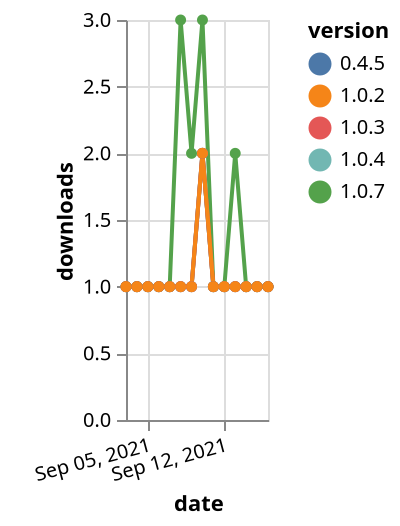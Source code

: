 {"$schema": "https://vega.github.io/schema/vega-lite/v5.json", "description": "A simple bar chart with embedded data.", "data": {"values": [{"date": "2021-09-03", "total": 357, "delta": 1, "version": "1.0.4"}, {"date": "2021-09-04", "total": 358, "delta": 1, "version": "1.0.4"}, {"date": "2021-09-05", "total": 359, "delta": 1, "version": "1.0.4"}, {"date": "2021-09-06", "total": 360, "delta": 1, "version": "1.0.4"}, {"date": "2021-09-07", "total": 361, "delta": 1, "version": "1.0.4"}, {"date": "2021-09-08", "total": 362, "delta": 1, "version": "1.0.4"}, {"date": "2021-09-09", "total": 363, "delta": 1, "version": "1.0.4"}, {"date": "2021-09-10", "total": 365, "delta": 2, "version": "1.0.4"}, {"date": "2021-09-11", "total": 366, "delta": 1, "version": "1.0.4"}, {"date": "2021-09-12", "total": 367, "delta": 1, "version": "1.0.4"}, {"date": "2021-09-13", "total": 368, "delta": 1, "version": "1.0.4"}, {"date": "2021-09-14", "total": 369, "delta": 1, "version": "1.0.4"}, {"date": "2021-09-15", "total": 370, "delta": 1, "version": "1.0.4"}, {"date": "2021-09-16", "total": 371, "delta": 1, "version": "1.0.4"}, {"date": "2021-09-03", "total": 196, "delta": 1, "version": "0.4.5"}, {"date": "2021-09-04", "total": 197, "delta": 1, "version": "0.4.5"}, {"date": "2021-09-05", "total": 198, "delta": 1, "version": "0.4.5"}, {"date": "2021-09-06", "total": 199, "delta": 1, "version": "0.4.5"}, {"date": "2021-09-07", "total": 200, "delta": 1, "version": "0.4.5"}, {"date": "2021-09-08", "total": 201, "delta": 1, "version": "0.4.5"}, {"date": "2021-09-09", "total": 202, "delta": 1, "version": "0.4.5"}, {"date": "2021-09-10", "total": 204, "delta": 2, "version": "0.4.5"}, {"date": "2021-09-11", "total": 205, "delta": 1, "version": "0.4.5"}, {"date": "2021-09-12", "total": 206, "delta": 1, "version": "0.4.5"}, {"date": "2021-09-13", "total": 207, "delta": 1, "version": "0.4.5"}, {"date": "2021-09-14", "total": 208, "delta": 1, "version": "0.4.5"}, {"date": "2021-09-15", "total": 209, "delta": 1, "version": "0.4.5"}, {"date": "2021-09-16", "total": 210, "delta": 1, "version": "0.4.5"}, {"date": "2021-09-03", "total": 221, "delta": 1, "version": "1.0.7"}, {"date": "2021-09-04", "total": 222, "delta": 1, "version": "1.0.7"}, {"date": "2021-09-05", "total": 223, "delta": 1, "version": "1.0.7"}, {"date": "2021-09-06", "total": 224, "delta": 1, "version": "1.0.7"}, {"date": "2021-09-07", "total": 225, "delta": 1, "version": "1.0.7"}, {"date": "2021-09-08", "total": 228, "delta": 3, "version": "1.0.7"}, {"date": "2021-09-09", "total": 230, "delta": 2, "version": "1.0.7"}, {"date": "2021-09-10", "total": 233, "delta": 3, "version": "1.0.7"}, {"date": "2021-09-11", "total": 234, "delta": 1, "version": "1.0.7"}, {"date": "2021-09-12", "total": 235, "delta": 1, "version": "1.0.7"}, {"date": "2021-09-13", "total": 237, "delta": 2, "version": "1.0.7"}, {"date": "2021-09-14", "total": 238, "delta": 1, "version": "1.0.7"}, {"date": "2021-09-15", "total": 239, "delta": 1, "version": "1.0.7"}, {"date": "2021-09-16", "total": 240, "delta": 1, "version": "1.0.7"}, {"date": "2021-09-03", "total": 163, "delta": 1, "version": "1.0.3"}, {"date": "2021-09-04", "total": 164, "delta": 1, "version": "1.0.3"}, {"date": "2021-09-05", "total": 165, "delta": 1, "version": "1.0.3"}, {"date": "2021-09-06", "total": 166, "delta": 1, "version": "1.0.3"}, {"date": "2021-09-07", "total": 167, "delta": 1, "version": "1.0.3"}, {"date": "2021-09-08", "total": 168, "delta": 1, "version": "1.0.3"}, {"date": "2021-09-09", "total": 169, "delta": 1, "version": "1.0.3"}, {"date": "2021-09-10", "total": 171, "delta": 2, "version": "1.0.3"}, {"date": "2021-09-11", "total": 172, "delta": 1, "version": "1.0.3"}, {"date": "2021-09-12", "total": 173, "delta": 1, "version": "1.0.3"}, {"date": "2021-09-13", "total": 174, "delta": 1, "version": "1.0.3"}, {"date": "2021-09-14", "total": 175, "delta": 1, "version": "1.0.3"}, {"date": "2021-09-15", "total": 176, "delta": 1, "version": "1.0.3"}, {"date": "2021-09-16", "total": 177, "delta": 1, "version": "1.0.3"}, {"date": "2021-09-03", "total": 176, "delta": 1, "version": "1.0.2"}, {"date": "2021-09-04", "total": 177, "delta": 1, "version": "1.0.2"}, {"date": "2021-09-05", "total": 178, "delta": 1, "version": "1.0.2"}, {"date": "2021-09-06", "total": 179, "delta": 1, "version": "1.0.2"}, {"date": "2021-09-07", "total": 180, "delta": 1, "version": "1.0.2"}, {"date": "2021-09-08", "total": 181, "delta": 1, "version": "1.0.2"}, {"date": "2021-09-09", "total": 182, "delta": 1, "version": "1.0.2"}, {"date": "2021-09-10", "total": 184, "delta": 2, "version": "1.0.2"}, {"date": "2021-09-11", "total": 185, "delta": 1, "version": "1.0.2"}, {"date": "2021-09-12", "total": 186, "delta": 1, "version": "1.0.2"}, {"date": "2021-09-13", "total": 187, "delta": 1, "version": "1.0.2"}, {"date": "2021-09-14", "total": 188, "delta": 1, "version": "1.0.2"}, {"date": "2021-09-15", "total": 189, "delta": 1, "version": "1.0.2"}, {"date": "2021-09-16", "total": 190, "delta": 1, "version": "1.0.2"}]}, "width": "container", "mark": {"type": "line", "point": {"filled": true}}, "encoding": {"x": {"field": "date", "type": "temporal", "timeUnit": "yearmonthdate", "title": "date", "axis": {"labelAngle": -15}}, "y": {"field": "delta", "type": "quantitative", "title": "downloads"}, "color": {"field": "version", "type": "nominal"}, "tooltip": {"field": "delta"}}}
